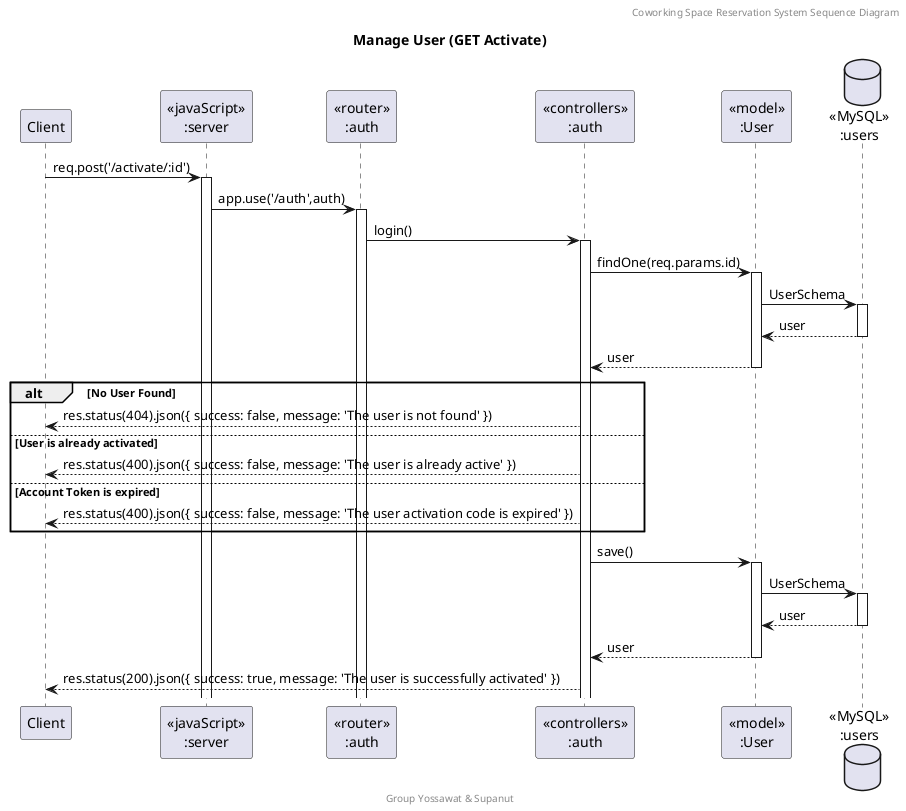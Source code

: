 @startuml Manage User (GET Activate)

header Coworking Space Reservation System Sequence Diagram
footer Group Yossawat & Supanut
title "Manage User (GET Activate)"

participant "Client" as client
participant "<<javaScript>>\n:server" as server
participant "<<router>>\n:auth" as routerAuth
participant "<<controllers>>\n:auth" as controllersAuth
participant "<<model>>\n:User" as modelUser
database "<<MySQL>>\n:users" as UserDatabase

client->server ++:req.post('/activate/:id')
server->routerAuth ++:app.use('/auth',auth)
routerAuth->controllersAuth ++:login()
controllersAuth->modelUser ++:findOne(req.params.id)
modelUser->UserDatabase ++:UserSchema
UserDatabase-->modelUser --:user
modelUser-->controllersAuth --:user
alt No User Found
    controllersAuth-->client :res.status(404).json({ success: false, message: 'The user is not found' })
else User is already activated
    controllersAuth-->client :res.status(400).json({ success: false, message: 'The user is already active' })
else Account Token is expired
    controllersAuth-->client :res.status(400).json({ success: false, message: 'The user activation code is expired' })
end
controllersAuth->modelUser ++:save()
modelUser->UserDatabase ++:UserSchema
UserDatabase-->modelUser --:user
modelUser-->controllersAuth --:user
controllersAuth-->client :res.status(200).json({ success: true, message: 'The user is successfully activated' })

